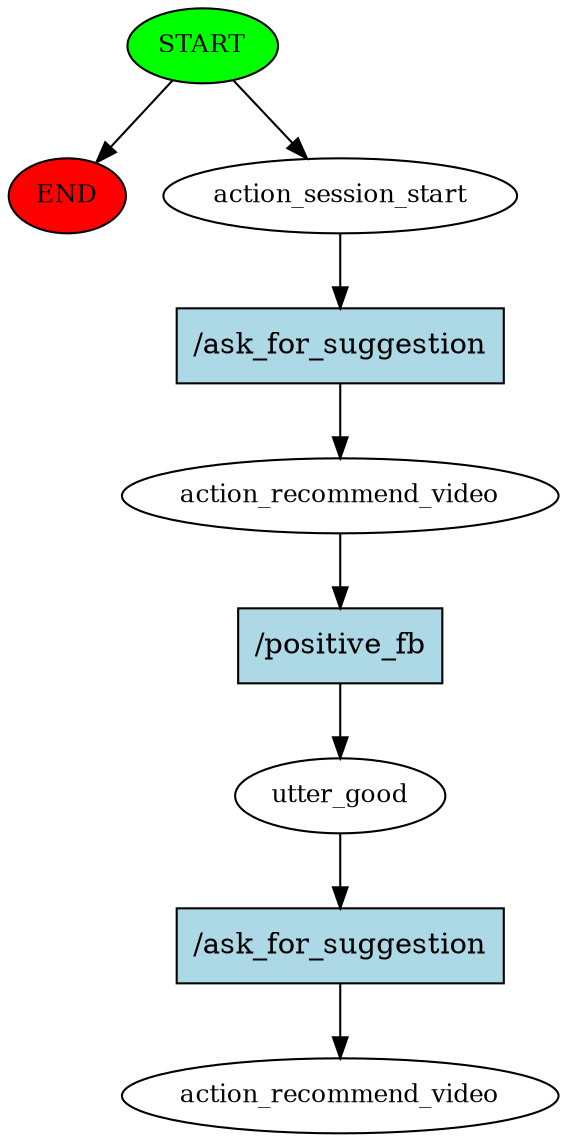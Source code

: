 digraph  {
0 [class="start active", fillcolor=green, fontsize=12, label=START, style=filled];
"-1" [class=end, fillcolor=red, fontsize=12, label=END, style=filled];
1 [class=active, fontsize=12, label=action_session_start];
2 [class=active, fontsize=12, label=action_recommend_video];
3 [class=active, fontsize=12, label=utter_good];
4 [class="dashed active", fontsize=12, label=action_recommend_video];
5 [class="intent active", fillcolor=lightblue, label="/ask_for_suggestion", shape=rect, style=filled];
6 [class="intent active", fillcolor=lightblue, label="/positive_fb", shape=rect, style=filled];
7 [class="intent active", fillcolor=lightblue, label="/ask_for_suggestion", shape=rect, style=filled];
0 -> "-1"  [class="", key=NONE, label=""];
0 -> 1  [class=active, key=NONE, label=""];
1 -> 5  [class=active, key=0];
2 -> 6  [class=active, key=0];
3 -> 7  [class=active, key=0];
5 -> 2  [class=active, key=0];
6 -> 3  [class=active, key=0];
7 -> 4  [class=active, key=0];
}
